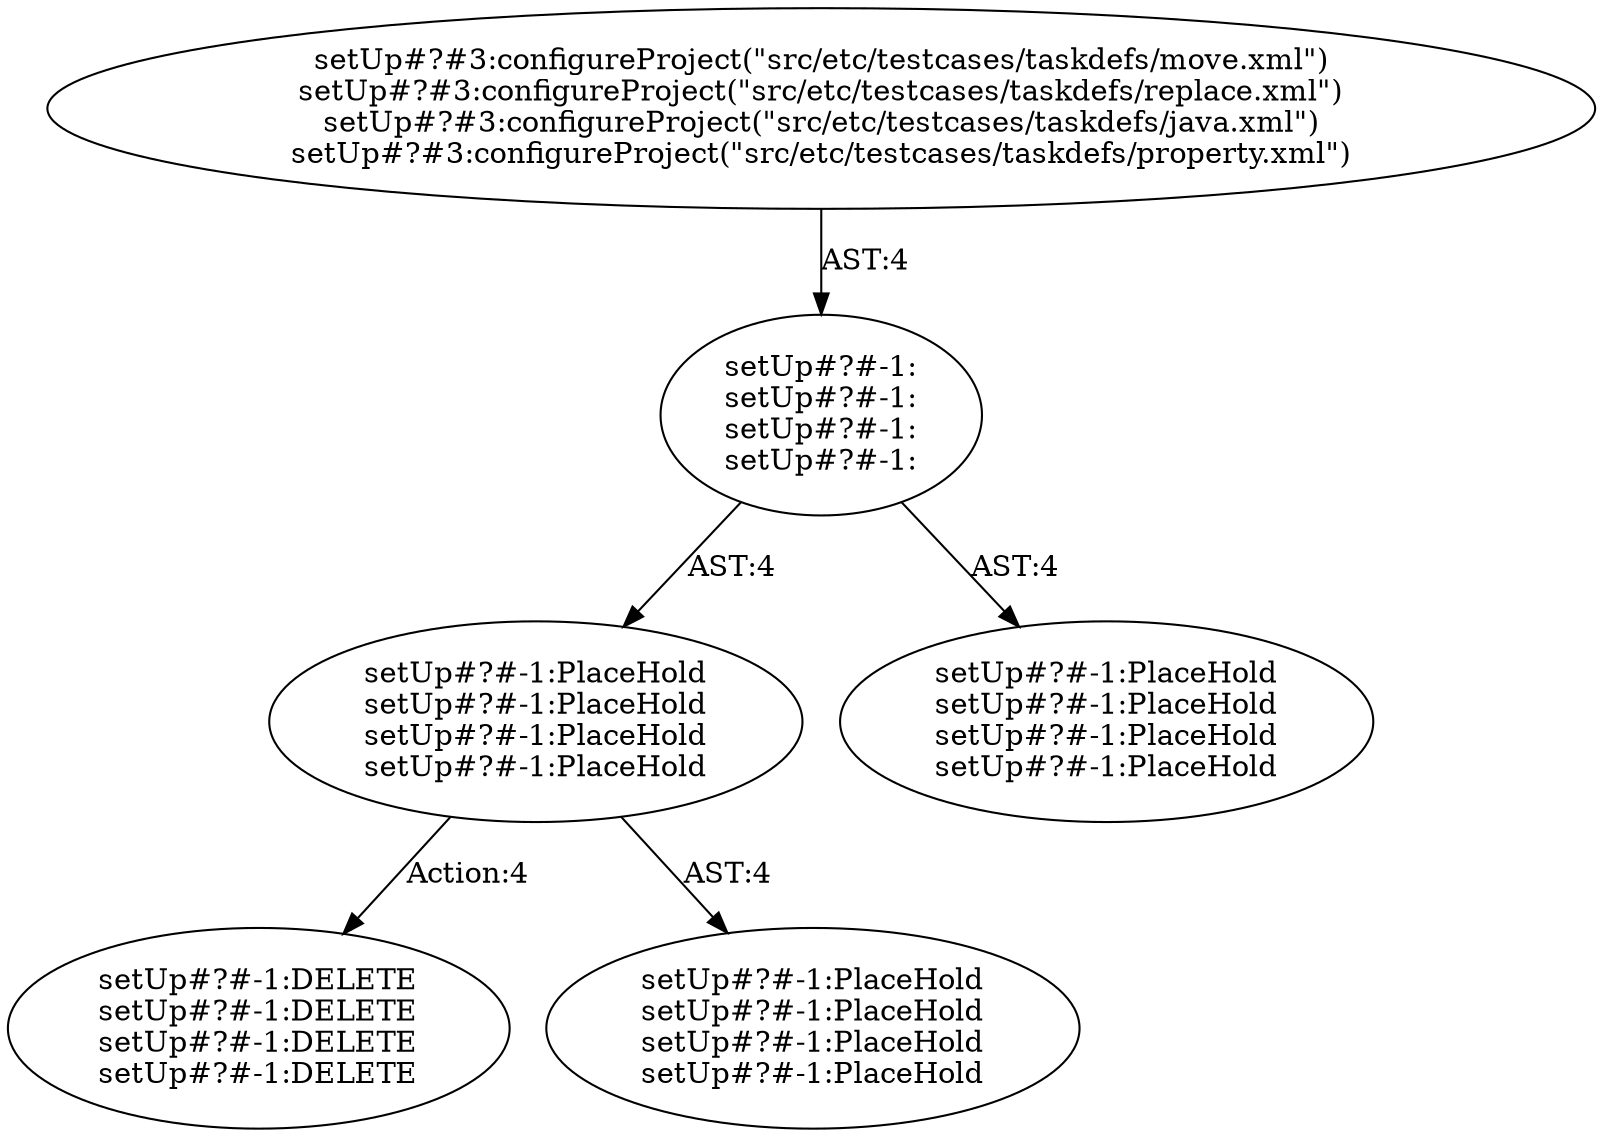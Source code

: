 digraph "Pattern" {
0 [label="setUp#?#-1:DELETE
setUp#?#-1:DELETE
setUp#?#-1:DELETE
setUp#?#-1:DELETE" shape=ellipse]
1 [label="setUp#?#-1:PlaceHold
setUp#?#-1:PlaceHold
setUp#?#-1:PlaceHold
setUp#?#-1:PlaceHold" shape=ellipse]
2 [label="setUp#?#-1:
setUp#?#-1:
setUp#?#-1:
setUp#?#-1:" shape=ellipse]
3 [label="setUp#?#3:configureProject(\"src/etc/testcases/taskdefs/move.xml\")
setUp#?#3:configureProject(\"src/etc/testcases/taskdefs/replace.xml\")
setUp#?#3:configureProject(\"src/etc/testcases/taskdefs/java.xml\")
setUp#?#3:configureProject(\"src/etc/testcases/taskdefs/property.xml\")" shape=ellipse]
4 [label="setUp#?#-1:PlaceHold
setUp#?#-1:PlaceHold
setUp#?#-1:PlaceHold
setUp#?#-1:PlaceHold" shape=ellipse]
5 [label="setUp#?#-1:PlaceHold
setUp#?#-1:PlaceHold
setUp#?#-1:PlaceHold
setUp#?#-1:PlaceHold" shape=ellipse]
1 -> 0 [label="Action:4"];
1 -> 5 [label="AST:4"];
2 -> 1 [label="AST:4"];
2 -> 4 [label="AST:4"];
3 -> 2 [label="AST:4"];
}